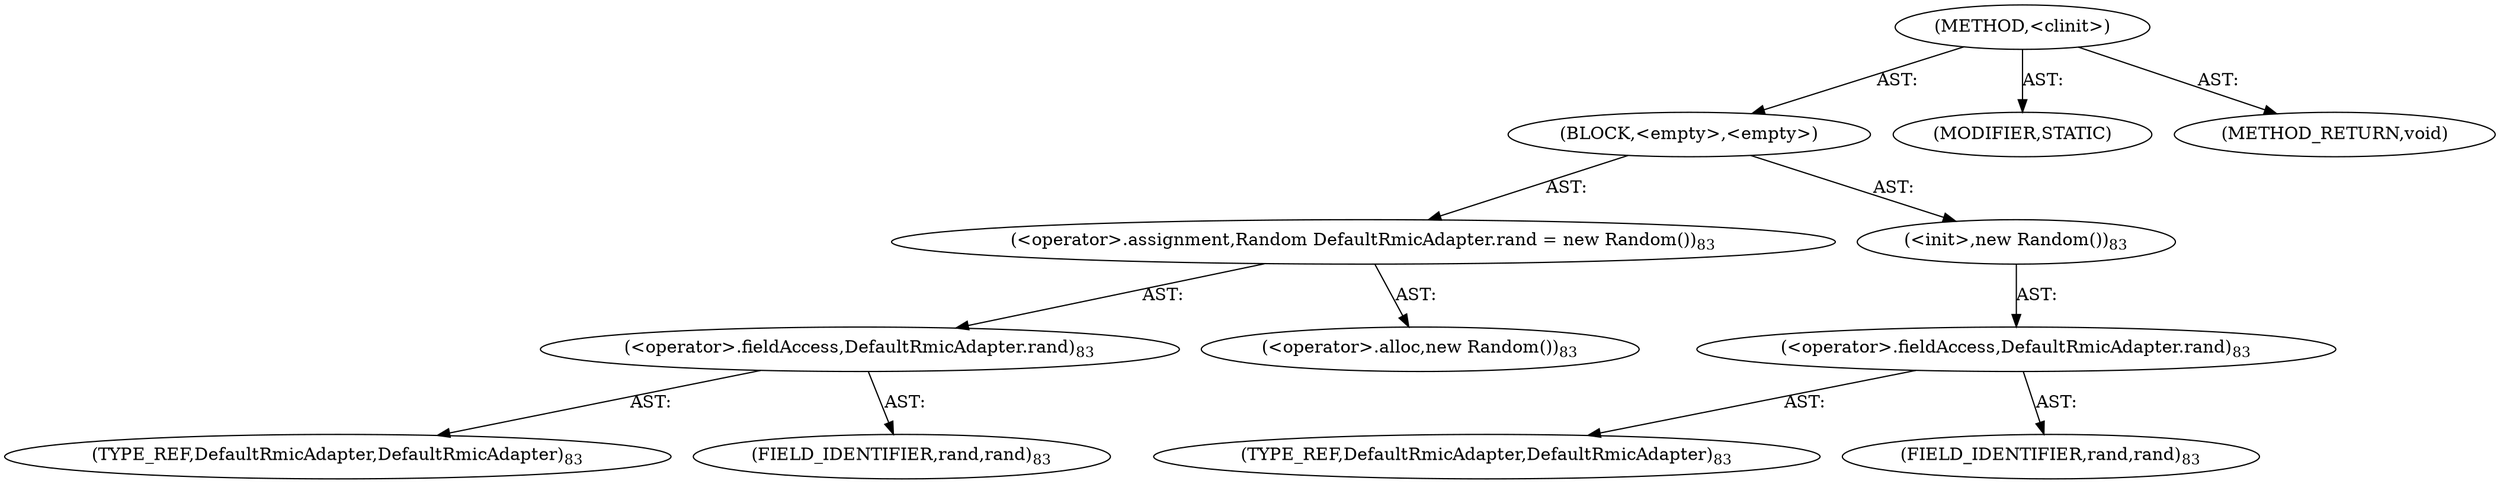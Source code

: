 digraph "&lt;clinit&gt;" {  
"111669149712" [label = <(METHOD,&lt;clinit&gt;)> ]
"25769803831" [label = <(BLOCK,&lt;empty&gt;,&lt;empty&gt;)> ]
"30064771402" [label = <(&lt;operator&gt;.assignment,Random DefaultRmicAdapter.rand = new Random())<SUB>83</SUB>> ]
"30064771403" [label = <(&lt;operator&gt;.fieldAccess,DefaultRmicAdapter.rand)<SUB>83</SUB>> ]
"180388626433" [label = <(TYPE_REF,DefaultRmicAdapter,DefaultRmicAdapter)<SUB>83</SUB>> ]
"55834574930" [label = <(FIELD_IDENTIFIER,rand,rand)<SUB>83</SUB>> ]
"30064771404" [label = <(&lt;operator&gt;.alloc,new Random())<SUB>83</SUB>> ]
"30064771405" [label = <(&lt;init&gt;,new Random())<SUB>83</SUB>> ]
"30064771406" [label = <(&lt;operator&gt;.fieldAccess,DefaultRmicAdapter.rand)<SUB>83</SUB>> ]
"180388626434" [label = <(TYPE_REF,DefaultRmicAdapter,DefaultRmicAdapter)<SUB>83</SUB>> ]
"55834574931" [label = <(FIELD_IDENTIFIER,rand,rand)<SUB>83</SUB>> ]
"133143986212" [label = <(MODIFIER,STATIC)> ]
"128849018896" [label = <(METHOD_RETURN,void)> ]
  "111669149712" -> "25769803831"  [ label = "AST: "] 
  "111669149712" -> "133143986212"  [ label = "AST: "] 
  "111669149712" -> "128849018896"  [ label = "AST: "] 
  "25769803831" -> "30064771402"  [ label = "AST: "] 
  "25769803831" -> "30064771405"  [ label = "AST: "] 
  "30064771402" -> "30064771403"  [ label = "AST: "] 
  "30064771402" -> "30064771404"  [ label = "AST: "] 
  "30064771403" -> "180388626433"  [ label = "AST: "] 
  "30064771403" -> "55834574930"  [ label = "AST: "] 
  "30064771405" -> "30064771406"  [ label = "AST: "] 
  "30064771406" -> "180388626434"  [ label = "AST: "] 
  "30064771406" -> "55834574931"  [ label = "AST: "] 
}
